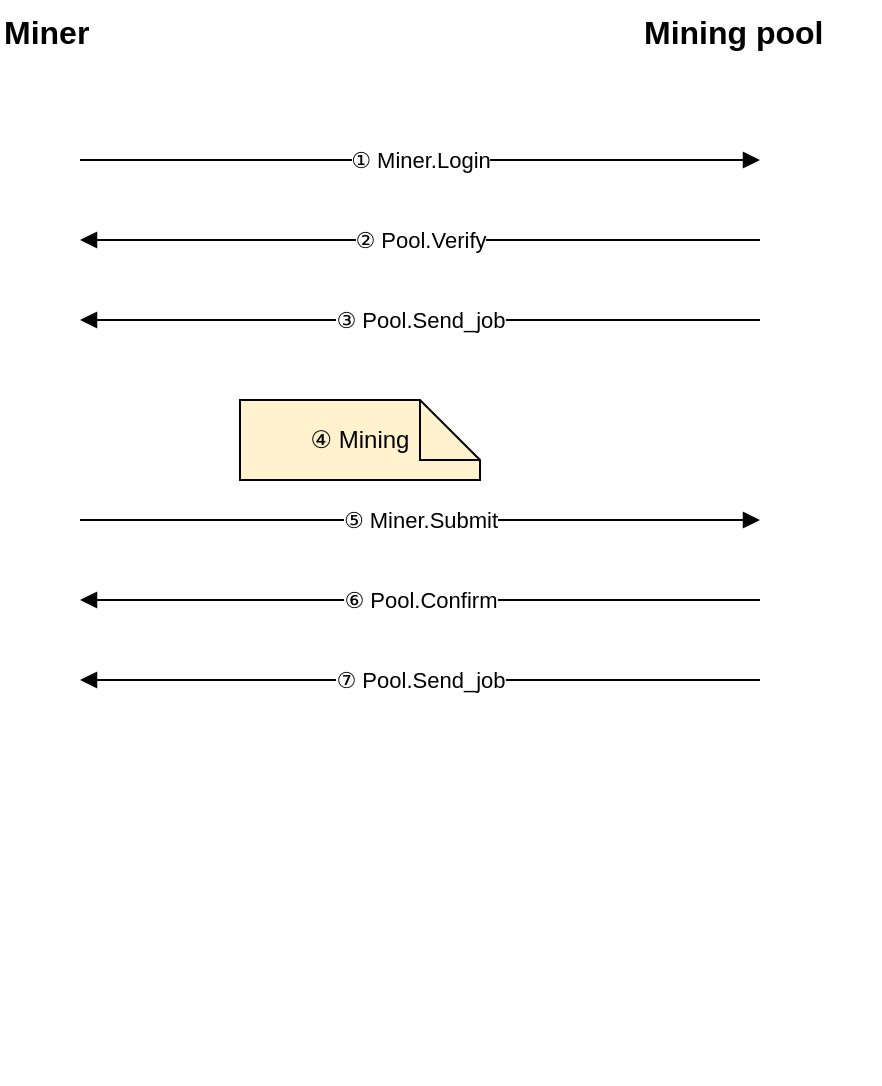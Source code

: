 <mxfile version="28.1.2">
  <diagram name="Stratum Protocol" id="w2IsIS3S49XQDsfhOpsc">
    <mxGraphModel dx="2066" dy="1103" grid="1" gridSize="10" guides="1" tooltips="1" connect="1" arrows="1" fold="1" page="1" pageScale="1" pageWidth="827" pageHeight="1169" math="0" shadow="0">
      <root>
        <mxCell id="0" />
        <mxCell id="1" parent="0" />
        <mxCell id="Ay433vLhD5onKc3j3dtD-1" value="Miner" style="text;html=1;fontSize=16;fontStyle=1" vertex="1" parent="1">
          <mxGeometry x="80" y="20" width="80" height="30" as="geometry" />
        </mxCell>
        <mxCell id="Ay433vLhD5onKc3j3dtD-2" value="Mining pool" style="text;html=1;fontSize=16;fontStyle=1" vertex="1" parent="1">
          <mxGeometry x="400" y="20" width="120" height="30" as="geometry" />
        </mxCell>
        <mxCell id="Ay433vLhD5onKc3j3dtD-3" style="shape=line;dashed=1;strokeWidth=2;" edge="1" parent="1">
          <mxGeometry x="120" y="60" height="500" relative="1" as="geometry">
            <mxPoint x="120" y="60" as="sourcePoint" />
            <mxPoint x="120" y="560" as="targetPoint" />
          </mxGeometry>
        </mxCell>
        <mxCell id="Ay433vLhD5onKc3j3dtD-4" style="shape=line;dashed=1;strokeWidth=2;" edge="1" parent="1">
          <mxGeometry x="460" y="60" height="500" relative="1" as="geometry">
            <mxPoint x="460" y="60" as="sourcePoint" />
            <mxPoint x="460" y="560" as="targetPoint" />
          </mxGeometry>
        </mxCell>
        <mxCell id="Ay433vLhD5onKc3j3dtD-5" value="① Miner.Login" style="endArrow=block;html=1;" edge="1" parent="1">
          <mxGeometry relative="1" as="geometry">
            <mxPoint x="120" y="100" as="sourcePoint" />
            <mxPoint x="460" y="100" as="targetPoint" />
          </mxGeometry>
        </mxCell>
        <mxCell id="Ay433vLhD5onKc3j3dtD-6" value="② Pool.Verify" style="endArrow=block;html=1;" edge="1" parent="1">
          <mxGeometry relative="1" as="geometry">
            <mxPoint x="460" y="140" as="sourcePoint" />
            <mxPoint x="120" y="140" as="targetPoint" />
          </mxGeometry>
        </mxCell>
        <mxCell id="Ay433vLhD5onKc3j3dtD-7" value="③ Pool.Send_job" style="endArrow=block;html=1;" edge="1" parent="1">
          <mxGeometry relative="1" as="geometry">
            <mxPoint x="460" y="180" as="sourcePoint" />
            <mxPoint x="120" y="180" as="targetPoint" />
          </mxGeometry>
        </mxCell>
        <mxCell id="Ay433vLhD5onKc3j3dtD-8" value="④ Mining" style="shape=note;whiteSpace=wrap;html=1;fontSize=12;fillColor=#FFF2CC;" vertex="1" parent="1">
          <mxGeometry x="200" y="220" width="120" height="40" as="geometry" />
        </mxCell>
        <mxCell id="Ay433vLhD5onKc3j3dtD-9" value="⑤ Miner.Submit" style="endArrow=block;html=1;" edge="1" parent="1">
          <mxGeometry relative="1" as="geometry">
            <mxPoint x="120" y="280" as="sourcePoint" />
            <mxPoint x="460" y="280" as="targetPoint" />
          </mxGeometry>
        </mxCell>
        <mxCell id="Ay433vLhD5onKc3j3dtD-10" value="⑥ Pool.Confirm" style="endArrow=block;html=1;" edge="1" parent="1">
          <mxGeometry relative="1" as="geometry">
            <mxPoint x="460" y="320" as="sourcePoint" />
            <mxPoint x="120" y="320" as="targetPoint" />
          </mxGeometry>
        </mxCell>
        <mxCell id="Ay433vLhD5onKc3j3dtD-11" value="⑦ Pool.Send_job" style="endArrow=block;html=1;" edge="1" parent="1">
          <mxGeometry relative="1" as="geometry">
            <mxPoint x="460" y="360" as="sourcePoint" />
            <mxPoint x="120" y="360" as="targetPoint" />
          </mxGeometry>
        </mxCell>
      </root>
    </mxGraphModel>
  </diagram>
</mxfile>

